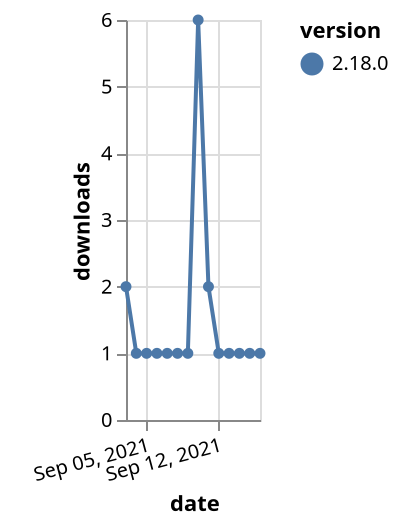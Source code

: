 {"$schema": "https://vega.github.io/schema/vega-lite/v5.json", "description": "A simple bar chart with embedded data.", "data": {"values": [{"date": "2021-09-03", "total": 504, "delta": 2, "version": "2.18.0"}, {"date": "2021-09-04", "total": 505, "delta": 1, "version": "2.18.0"}, {"date": "2021-09-05", "total": 506, "delta": 1, "version": "2.18.0"}, {"date": "2021-09-06", "total": 507, "delta": 1, "version": "2.18.0"}, {"date": "2021-09-07", "total": 508, "delta": 1, "version": "2.18.0"}, {"date": "2021-09-08", "total": 509, "delta": 1, "version": "2.18.0"}, {"date": "2021-09-09", "total": 510, "delta": 1, "version": "2.18.0"}, {"date": "2021-09-10", "total": 516, "delta": 6, "version": "2.18.0"}, {"date": "2021-09-11", "total": 518, "delta": 2, "version": "2.18.0"}, {"date": "2021-09-12", "total": 519, "delta": 1, "version": "2.18.0"}, {"date": "2021-09-13", "total": 520, "delta": 1, "version": "2.18.0"}, {"date": "2021-09-14", "total": 521, "delta": 1, "version": "2.18.0"}, {"date": "2021-09-15", "total": 522, "delta": 1, "version": "2.18.0"}, {"date": "2021-09-16", "total": 523, "delta": 1, "version": "2.18.0"}]}, "width": "container", "mark": {"type": "line", "point": {"filled": true}}, "encoding": {"x": {"field": "date", "type": "temporal", "timeUnit": "yearmonthdate", "title": "date", "axis": {"labelAngle": -15}}, "y": {"field": "delta", "type": "quantitative", "title": "downloads"}, "color": {"field": "version", "type": "nominal"}, "tooltip": {"field": "delta"}}}